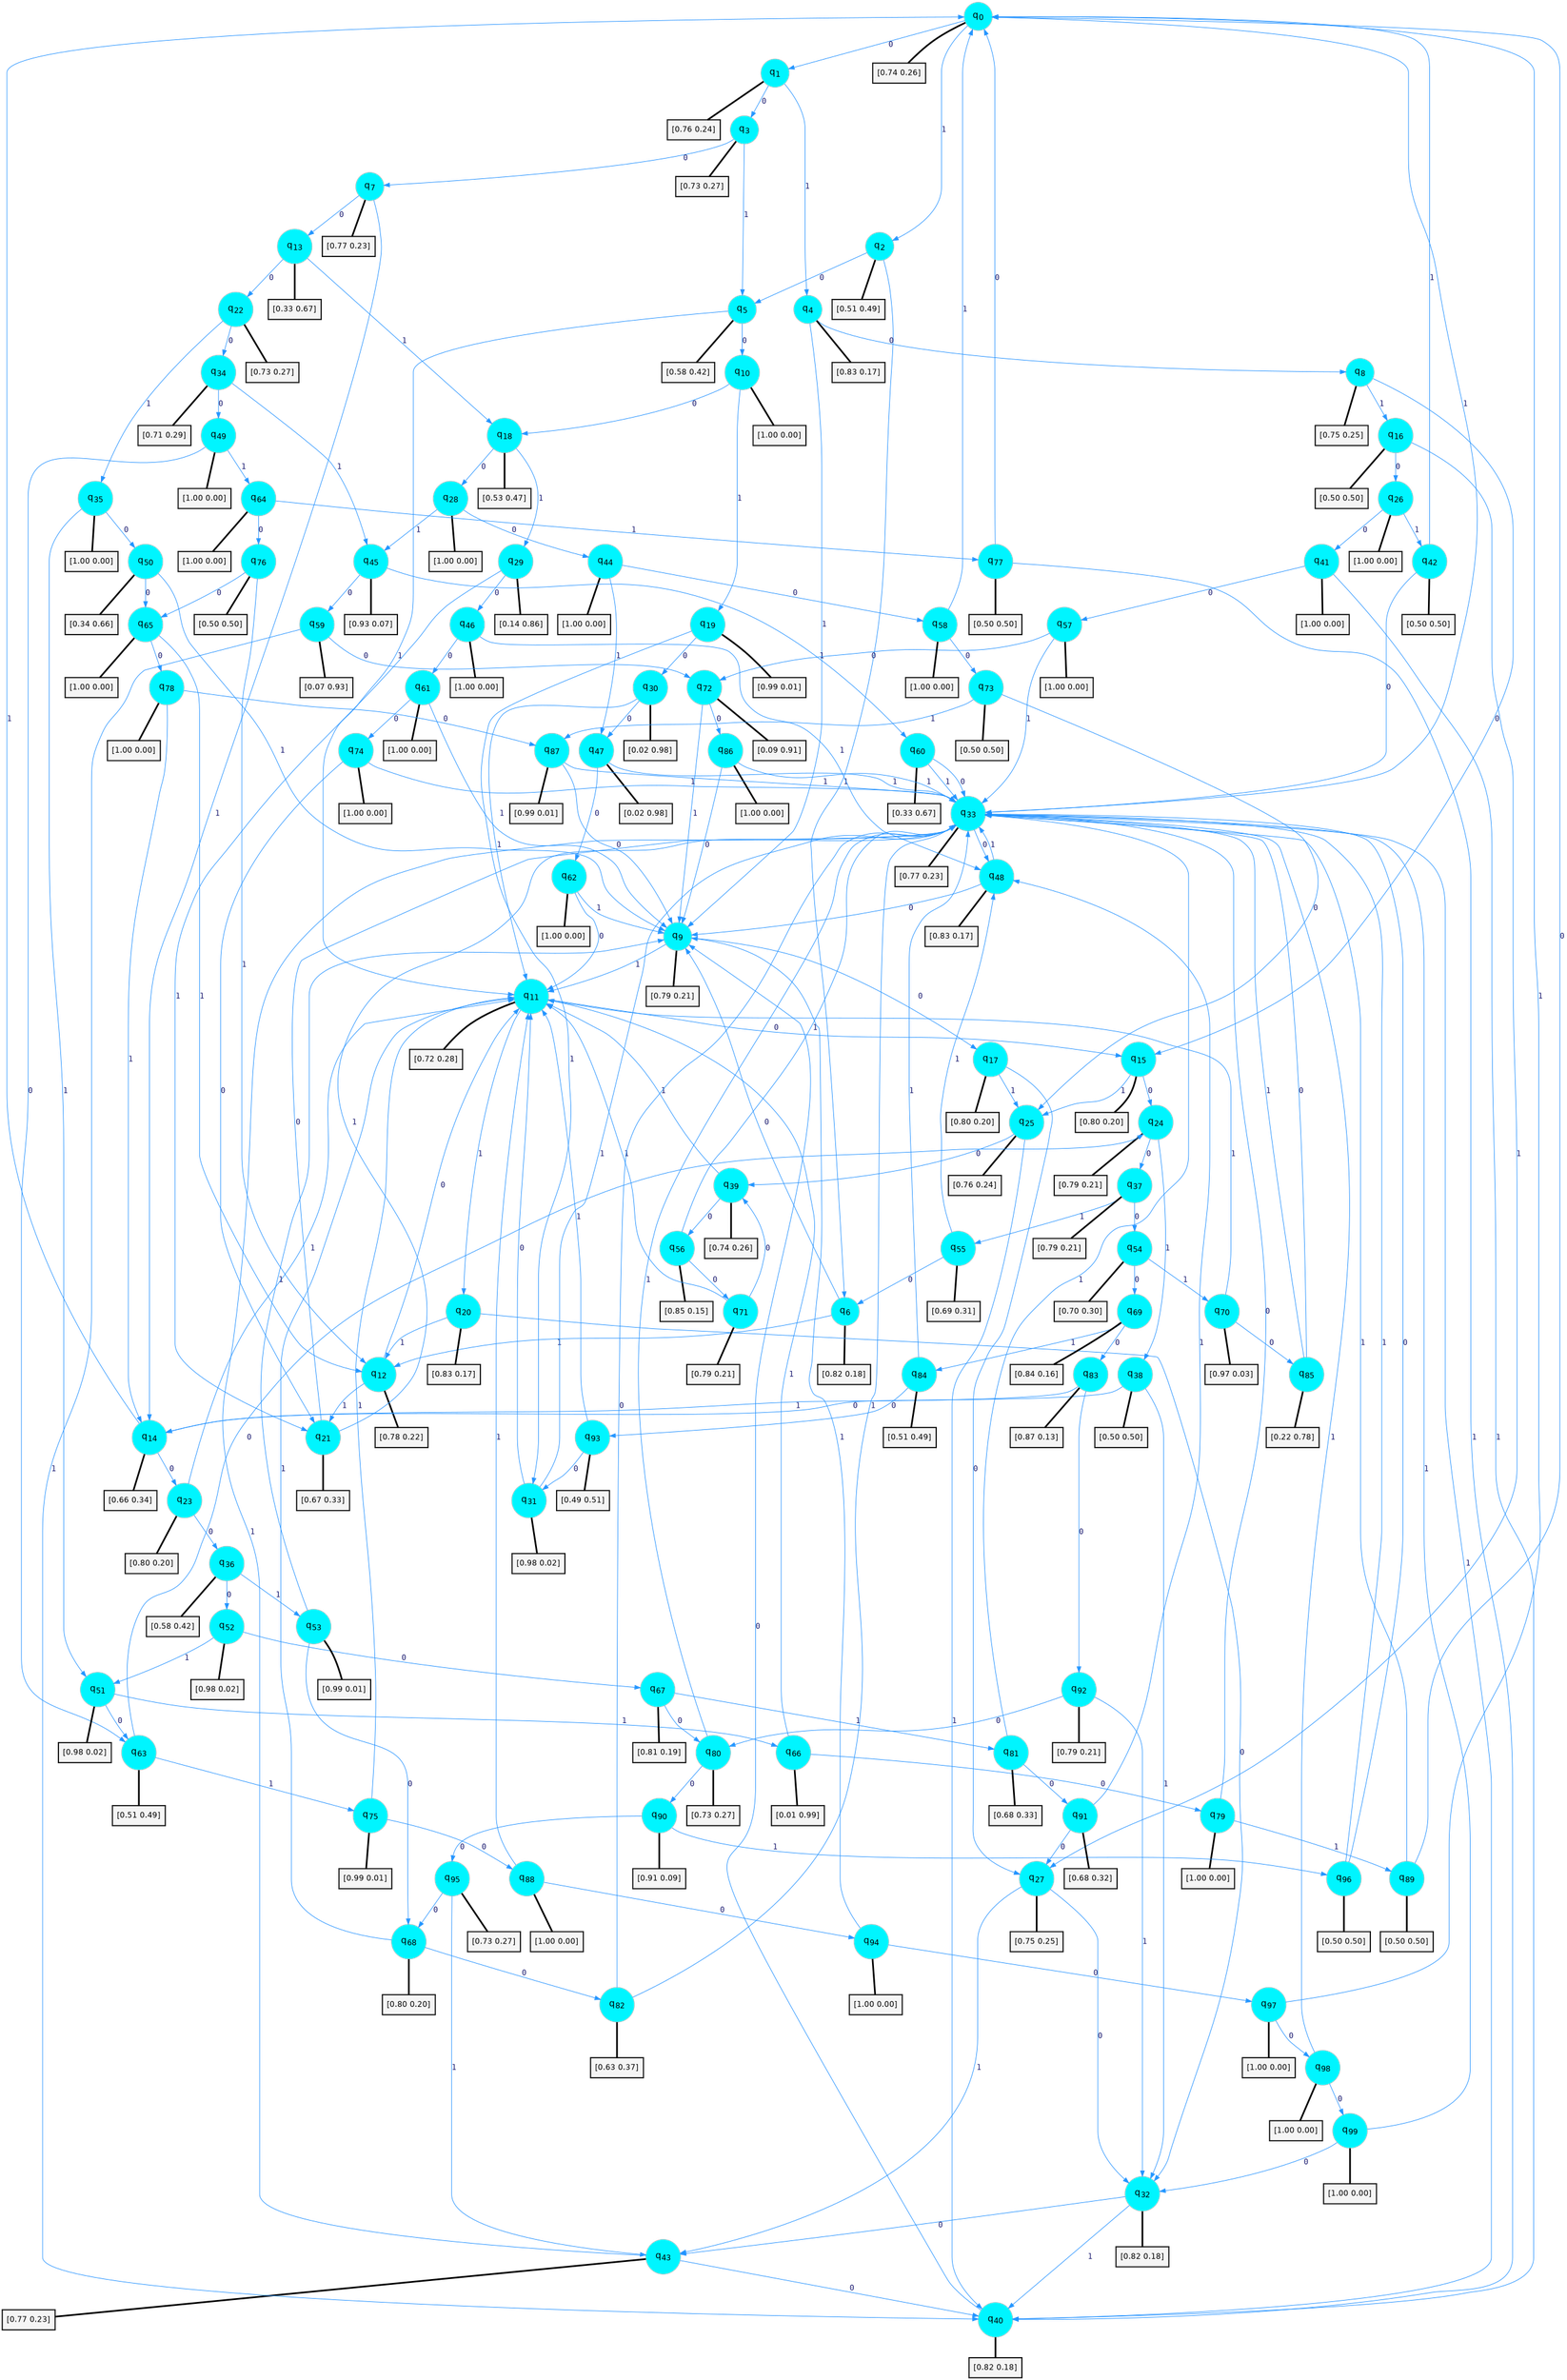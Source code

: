 digraph G {
graph [
bgcolor=transparent, dpi=300, rankdir=TD, size="40,25"];
node [
color=gray, fillcolor=turquoise1, fontcolor=black, fontname=Helvetica, fontsize=16, fontweight=bold, shape=circle, style=filled];
edge [
arrowsize=1, color=dodgerblue1, fontcolor=midnightblue, fontname=courier, fontweight=bold, penwidth=1, style=solid, weight=20];
0[label=<q<SUB>0</SUB>>];
1[label=<q<SUB>1</SUB>>];
2[label=<q<SUB>2</SUB>>];
3[label=<q<SUB>3</SUB>>];
4[label=<q<SUB>4</SUB>>];
5[label=<q<SUB>5</SUB>>];
6[label=<q<SUB>6</SUB>>];
7[label=<q<SUB>7</SUB>>];
8[label=<q<SUB>8</SUB>>];
9[label=<q<SUB>9</SUB>>];
10[label=<q<SUB>10</SUB>>];
11[label=<q<SUB>11</SUB>>];
12[label=<q<SUB>12</SUB>>];
13[label=<q<SUB>13</SUB>>];
14[label=<q<SUB>14</SUB>>];
15[label=<q<SUB>15</SUB>>];
16[label=<q<SUB>16</SUB>>];
17[label=<q<SUB>17</SUB>>];
18[label=<q<SUB>18</SUB>>];
19[label=<q<SUB>19</SUB>>];
20[label=<q<SUB>20</SUB>>];
21[label=<q<SUB>21</SUB>>];
22[label=<q<SUB>22</SUB>>];
23[label=<q<SUB>23</SUB>>];
24[label=<q<SUB>24</SUB>>];
25[label=<q<SUB>25</SUB>>];
26[label=<q<SUB>26</SUB>>];
27[label=<q<SUB>27</SUB>>];
28[label=<q<SUB>28</SUB>>];
29[label=<q<SUB>29</SUB>>];
30[label=<q<SUB>30</SUB>>];
31[label=<q<SUB>31</SUB>>];
32[label=<q<SUB>32</SUB>>];
33[label=<q<SUB>33</SUB>>];
34[label=<q<SUB>34</SUB>>];
35[label=<q<SUB>35</SUB>>];
36[label=<q<SUB>36</SUB>>];
37[label=<q<SUB>37</SUB>>];
38[label=<q<SUB>38</SUB>>];
39[label=<q<SUB>39</SUB>>];
40[label=<q<SUB>40</SUB>>];
41[label=<q<SUB>41</SUB>>];
42[label=<q<SUB>42</SUB>>];
43[label=<q<SUB>43</SUB>>];
44[label=<q<SUB>44</SUB>>];
45[label=<q<SUB>45</SUB>>];
46[label=<q<SUB>46</SUB>>];
47[label=<q<SUB>47</SUB>>];
48[label=<q<SUB>48</SUB>>];
49[label=<q<SUB>49</SUB>>];
50[label=<q<SUB>50</SUB>>];
51[label=<q<SUB>51</SUB>>];
52[label=<q<SUB>52</SUB>>];
53[label=<q<SUB>53</SUB>>];
54[label=<q<SUB>54</SUB>>];
55[label=<q<SUB>55</SUB>>];
56[label=<q<SUB>56</SUB>>];
57[label=<q<SUB>57</SUB>>];
58[label=<q<SUB>58</SUB>>];
59[label=<q<SUB>59</SUB>>];
60[label=<q<SUB>60</SUB>>];
61[label=<q<SUB>61</SUB>>];
62[label=<q<SUB>62</SUB>>];
63[label=<q<SUB>63</SUB>>];
64[label=<q<SUB>64</SUB>>];
65[label=<q<SUB>65</SUB>>];
66[label=<q<SUB>66</SUB>>];
67[label=<q<SUB>67</SUB>>];
68[label=<q<SUB>68</SUB>>];
69[label=<q<SUB>69</SUB>>];
70[label=<q<SUB>70</SUB>>];
71[label=<q<SUB>71</SUB>>];
72[label=<q<SUB>72</SUB>>];
73[label=<q<SUB>73</SUB>>];
74[label=<q<SUB>74</SUB>>];
75[label=<q<SUB>75</SUB>>];
76[label=<q<SUB>76</SUB>>];
77[label=<q<SUB>77</SUB>>];
78[label=<q<SUB>78</SUB>>];
79[label=<q<SUB>79</SUB>>];
80[label=<q<SUB>80</SUB>>];
81[label=<q<SUB>81</SUB>>];
82[label=<q<SUB>82</SUB>>];
83[label=<q<SUB>83</SUB>>];
84[label=<q<SUB>84</SUB>>];
85[label=<q<SUB>85</SUB>>];
86[label=<q<SUB>86</SUB>>];
87[label=<q<SUB>87</SUB>>];
88[label=<q<SUB>88</SUB>>];
89[label=<q<SUB>89</SUB>>];
90[label=<q<SUB>90</SUB>>];
91[label=<q<SUB>91</SUB>>];
92[label=<q<SUB>92</SUB>>];
93[label=<q<SUB>93</SUB>>];
94[label=<q<SUB>94</SUB>>];
95[label=<q<SUB>95</SUB>>];
96[label=<q<SUB>96</SUB>>];
97[label=<q<SUB>97</SUB>>];
98[label=<q<SUB>98</SUB>>];
99[label=<q<SUB>99</SUB>>];
100[label="[0.74 0.26]", shape=box,fontcolor=black, fontname=Helvetica, fontsize=14, penwidth=2, fillcolor=whitesmoke,color=black];
101[label="[0.76 0.24]", shape=box,fontcolor=black, fontname=Helvetica, fontsize=14, penwidth=2, fillcolor=whitesmoke,color=black];
102[label="[0.51 0.49]", shape=box,fontcolor=black, fontname=Helvetica, fontsize=14, penwidth=2, fillcolor=whitesmoke,color=black];
103[label="[0.73 0.27]", shape=box,fontcolor=black, fontname=Helvetica, fontsize=14, penwidth=2, fillcolor=whitesmoke,color=black];
104[label="[0.83 0.17]", shape=box,fontcolor=black, fontname=Helvetica, fontsize=14, penwidth=2, fillcolor=whitesmoke,color=black];
105[label="[0.58 0.42]", shape=box,fontcolor=black, fontname=Helvetica, fontsize=14, penwidth=2, fillcolor=whitesmoke,color=black];
106[label="[0.82 0.18]", shape=box,fontcolor=black, fontname=Helvetica, fontsize=14, penwidth=2, fillcolor=whitesmoke,color=black];
107[label="[0.77 0.23]", shape=box,fontcolor=black, fontname=Helvetica, fontsize=14, penwidth=2, fillcolor=whitesmoke,color=black];
108[label="[0.75 0.25]", shape=box,fontcolor=black, fontname=Helvetica, fontsize=14, penwidth=2, fillcolor=whitesmoke,color=black];
109[label="[0.79 0.21]", shape=box,fontcolor=black, fontname=Helvetica, fontsize=14, penwidth=2, fillcolor=whitesmoke,color=black];
110[label="[1.00 0.00]", shape=box,fontcolor=black, fontname=Helvetica, fontsize=14, penwidth=2, fillcolor=whitesmoke,color=black];
111[label="[0.72 0.28]", shape=box,fontcolor=black, fontname=Helvetica, fontsize=14, penwidth=2, fillcolor=whitesmoke,color=black];
112[label="[0.78 0.22]", shape=box,fontcolor=black, fontname=Helvetica, fontsize=14, penwidth=2, fillcolor=whitesmoke,color=black];
113[label="[0.33 0.67]", shape=box,fontcolor=black, fontname=Helvetica, fontsize=14, penwidth=2, fillcolor=whitesmoke,color=black];
114[label="[0.66 0.34]", shape=box,fontcolor=black, fontname=Helvetica, fontsize=14, penwidth=2, fillcolor=whitesmoke,color=black];
115[label="[0.80 0.20]", shape=box,fontcolor=black, fontname=Helvetica, fontsize=14, penwidth=2, fillcolor=whitesmoke,color=black];
116[label="[0.50 0.50]", shape=box,fontcolor=black, fontname=Helvetica, fontsize=14, penwidth=2, fillcolor=whitesmoke,color=black];
117[label="[0.80 0.20]", shape=box,fontcolor=black, fontname=Helvetica, fontsize=14, penwidth=2, fillcolor=whitesmoke,color=black];
118[label="[0.53 0.47]", shape=box,fontcolor=black, fontname=Helvetica, fontsize=14, penwidth=2, fillcolor=whitesmoke,color=black];
119[label="[0.99 0.01]", shape=box,fontcolor=black, fontname=Helvetica, fontsize=14, penwidth=2, fillcolor=whitesmoke,color=black];
120[label="[0.83 0.17]", shape=box,fontcolor=black, fontname=Helvetica, fontsize=14, penwidth=2, fillcolor=whitesmoke,color=black];
121[label="[0.67 0.33]", shape=box,fontcolor=black, fontname=Helvetica, fontsize=14, penwidth=2, fillcolor=whitesmoke,color=black];
122[label="[0.73 0.27]", shape=box,fontcolor=black, fontname=Helvetica, fontsize=14, penwidth=2, fillcolor=whitesmoke,color=black];
123[label="[0.80 0.20]", shape=box,fontcolor=black, fontname=Helvetica, fontsize=14, penwidth=2, fillcolor=whitesmoke,color=black];
124[label="[0.79 0.21]", shape=box,fontcolor=black, fontname=Helvetica, fontsize=14, penwidth=2, fillcolor=whitesmoke,color=black];
125[label="[0.76 0.24]", shape=box,fontcolor=black, fontname=Helvetica, fontsize=14, penwidth=2, fillcolor=whitesmoke,color=black];
126[label="[1.00 0.00]", shape=box,fontcolor=black, fontname=Helvetica, fontsize=14, penwidth=2, fillcolor=whitesmoke,color=black];
127[label="[0.75 0.25]", shape=box,fontcolor=black, fontname=Helvetica, fontsize=14, penwidth=2, fillcolor=whitesmoke,color=black];
128[label="[1.00 0.00]", shape=box,fontcolor=black, fontname=Helvetica, fontsize=14, penwidth=2, fillcolor=whitesmoke,color=black];
129[label="[0.14 0.86]", shape=box,fontcolor=black, fontname=Helvetica, fontsize=14, penwidth=2, fillcolor=whitesmoke,color=black];
130[label="[0.02 0.98]", shape=box,fontcolor=black, fontname=Helvetica, fontsize=14, penwidth=2, fillcolor=whitesmoke,color=black];
131[label="[0.98 0.02]", shape=box,fontcolor=black, fontname=Helvetica, fontsize=14, penwidth=2, fillcolor=whitesmoke,color=black];
132[label="[0.82 0.18]", shape=box,fontcolor=black, fontname=Helvetica, fontsize=14, penwidth=2, fillcolor=whitesmoke,color=black];
133[label="[0.77 0.23]", shape=box,fontcolor=black, fontname=Helvetica, fontsize=14, penwidth=2, fillcolor=whitesmoke,color=black];
134[label="[0.71 0.29]", shape=box,fontcolor=black, fontname=Helvetica, fontsize=14, penwidth=2, fillcolor=whitesmoke,color=black];
135[label="[1.00 0.00]", shape=box,fontcolor=black, fontname=Helvetica, fontsize=14, penwidth=2, fillcolor=whitesmoke,color=black];
136[label="[0.58 0.42]", shape=box,fontcolor=black, fontname=Helvetica, fontsize=14, penwidth=2, fillcolor=whitesmoke,color=black];
137[label="[0.79 0.21]", shape=box,fontcolor=black, fontname=Helvetica, fontsize=14, penwidth=2, fillcolor=whitesmoke,color=black];
138[label="[0.50 0.50]", shape=box,fontcolor=black, fontname=Helvetica, fontsize=14, penwidth=2, fillcolor=whitesmoke,color=black];
139[label="[0.74 0.26]", shape=box,fontcolor=black, fontname=Helvetica, fontsize=14, penwidth=2, fillcolor=whitesmoke,color=black];
140[label="[0.82 0.18]", shape=box,fontcolor=black, fontname=Helvetica, fontsize=14, penwidth=2, fillcolor=whitesmoke,color=black];
141[label="[1.00 0.00]", shape=box,fontcolor=black, fontname=Helvetica, fontsize=14, penwidth=2, fillcolor=whitesmoke,color=black];
142[label="[0.50 0.50]", shape=box,fontcolor=black, fontname=Helvetica, fontsize=14, penwidth=2, fillcolor=whitesmoke,color=black];
143[label="[0.77 0.23]", shape=box,fontcolor=black, fontname=Helvetica, fontsize=14, penwidth=2, fillcolor=whitesmoke,color=black];
144[label="[1.00 0.00]", shape=box,fontcolor=black, fontname=Helvetica, fontsize=14, penwidth=2, fillcolor=whitesmoke,color=black];
145[label="[0.93 0.07]", shape=box,fontcolor=black, fontname=Helvetica, fontsize=14, penwidth=2, fillcolor=whitesmoke,color=black];
146[label="[1.00 0.00]", shape=box,fontcolor=black, fontname=Helvetica, fontsize=14, penwidth=2, fillcolor=whitesmoke,color=black];
147[label="[0.02 0.98]", shape=box,fontcolor=black, fontname=Helvetica, fontsize=14, penwidth=2, fillcolor=whitesmoke,color=black];
148[label="[0.83 0.17]", shape=box,fontcolor=black, fontname=Helvetica, fontsize=14, penwidth=2, fillcolor=whitesmoke,color=black];
149[label="[1.00 0.00]", shape=box,fontcolor=black, fontname=Helvetica, fontsize=14, penwidth=2, fillcolor=whitesmoke,color=black];
150[label="[0.34 0.66]", shape=box,fontcolor=black, fontname=Helvetica, fontsize=14, penwidth=2, fillcolor=whitesmoke,color=black];
151[label="[0.98 0.02]", shape=box,fontcolor=black, fontname=Helvetica, fontsize=14, penwidth=2, fillcolor=whitesmoke,color=black];
152[label="[0.98 0.02]", shape=box,fontcolor=black, fontname=Helvetica, fontsize=14, penwidth=2, fillcolor=whitesmoke,color=black];
153[label="[0.99 0.01]", shape=box,fontcolor=black, fontname=Helvetica, fontsize=14, penwidth=2, fillcolor=whitesmoke,color=black];
154[label="[0.70 0.30]", shape=box,fontcolor=black, fontname=Helvetica, fontsize=14, penwidth=2, fillcolor=whitesmoke,color=black];
155[label="[0.69 0.31]", shape=box,fontcolor=black, fontname=Helvetica, fontsize=14, penwidth=2, fillcolor=whitesmoke,color=black];
156[label="[0.85 0.15]", shape=box,fontcolor=black, fontname=Helvetica, fontsize=14, penwidth=2, fillcolor=whitesmoke,color=black];
157[label="[1.00 0.00]", shape=box,fontcolor=black, fontname=Helvetica, fontsize=14, penwidth=2, fillcolor=whitesmoke,color=black];
158[label="[1.00 0.00]", shape=box,fontcolor=black, fontname=Helvetica, fontsize=14, penwidth=2, fillcolor=whitesmoke,color=black];
159[label="[0.07 0.93]", shape=box,fontcolor=black, fontname=Helvetica, fontsize=14, penwidth=2, fillcolor=whitesmoke,color=black];
160[label="[0.33 0.67]", shape=box,fontcolor=black, fontname=Helvetica, fontsize=14, penwidth=2, fillcolor=whitesmoke,color=black];
161[label="[1.00 0.00]", shape=box,fontcolor=black, fontname=Helvetica, fontsize=14, penwidth=2, fillcolor=whitesmoke,color=black];
162[label="[1.00 0.00]", shape=box,fontcolor=black, fontname=Helvetica, fontsize=14, penwidth=2, fillcolor=whitesmoke,color=black];
163[label="[0.51 0.49]", shape=box,fontcolor=black, fontname=Helvetica, fontsize=14, penwidth=2, fillcolor=whitesmoke,color=black];
164[label="[1.00 0.00]", shape=box,fontcolor=black, fontname=Helvetica, fontsize=14, penwidth=2, fillcolor=whitesmoke,color=black];
165[label="[1.00 0.00]", shape=box,fontcolor=black, fontname=Helvetica, fontsize=14, penwidth=2, fillcolor=whitesmoke,color=black];
166[label="[0.01 0.99]", shape=box,fontcolor=black, fontname=Helvetica, fontsize=14, penwidth=2, fillcolor=whitesmoke,color=black];
167[label="[0.81 0.19]", shape=box,fontcolor=black, fontname=Helvetica, fontsize=14, penwidth=2, fillcolor=whitesmoke,color=black];
168[label="[0.80 0.20]", shape=box,fontcolor=black, fontname=Helvetica, fontsize=14, penwidth=2, fillcolor=whitesmoke,color=black];
169[label="[0.84 0.16]", shape=box,fontcolor=black, fontname=Helvetica, fontsize=14, penwidth=2, fillcolor=whitesmoke,color=black];
170[label="[0.97 0.03]", shape=box,fontcolor=black, fontname=Helvetica, fontsize=14, penwidth=2, fillcolor=whitesmoke,color=black];
171[label="[0.79 0.21]", shape=box,fontcolor=black, fontname=Helvetica, fontsize=14, penwidth=2, fillcolor=whitesmoke,color=black];
172[label="[0.09 0.91]", shape=box,fontcolor=black, fontname=Helvetica, fontsize=14, penwidth=2, fillcolor=whitesmoke,color=black];
173[label="[0.50 0.50]", shape=box,fontcolor=black, fontname=Helvetica, fontsize=14, penwidth=2, fillcolor=whitesmoke,color=black];
174[label="[1.00 0.00]", shape=box,fontcolor=black, fontname=Helvetica, fontsize=14, penwidth=2, fillcolor=whitesmoke,color=black];
175[label="[0.99 0.01]", shape=box,fontcolor=black, fontname=Helvetica, fontsize=14, penwidth=2, fillcolor=whitesmoke,color=black];
176[label="[0.50 0.50]", shape=box,fontcolor=black, fontname=Helvetica, fontsize=14, penwidth=2, fillcolor=whitesmoke,color=black];
177[label="[0.50 0.50]", shape=box,fontcolor=black, fontname=Helvetica, fontsize=14, penwidth=2, fillcolor=whitesmoke,color=black];
178[label="[1.00 0.00]", shape=box,fontcolor=black, fontname=Helvetica, fontsize=14, penwidth=2, fillcolor=whitesmoke,color=black];
179[label="[1.00 0.00]", shape=box,fontcolor=black, fontname=Helvetica, fontsize=14, penwidth=2, fillcolor=whitesmoke,color=black];
180[label="[0.73 0.27]", shape=box,fontcolor=black, fontname=Helvetica, fontsize=14, penwidth=2, fillcolor=whitesmoke,color=black];
181[label="[0.68 0.33]", shape=box,fontcolor=black, fontname=Helvetica, fontsize=14, penwidth=2, fillcolor=whitesmoke,color=black];
182[label="[0.63 0.37]", shape=box,fontcolor=black, fontname=Helvetica, fontsize=14, penwidth=2, fillcolor=whitesmoke,color=black];
183[label="[0.87 0.13]", shape=box,fontcolor=black, fontname=Helvetica, fontsize=14, penwidth=2, fillcolor=whitesmoke,color=black];
184[label="[0.51 0.49]", shape=box,fontcolor=black, fontname=Helvetica, fontsize=14, penwidth=2, fillcolor=whitesmoke,color=black];
185[label="[0.22 0.78]", shape=box,fontcolor=black, fontname=Helvetica, fontsize=14, penwidth=2, fillcolor=whitesmoke,color=black];
186[label="[1.00 0.00]", shape=box,fontcolor=black, fontname=Helvetica, fontsize=14, penwidth=2, fillcolor=whitesmoke,color=black];
187[label="[0.99 0.01]", shape=box,fontcolor=black, fontname=Helvetica, fontsize=14, penwidth=2, fillcolor=whitesmoke,color=black];
188[label="[1.00 0.00]", shape=box,fontcolor=black, fontname=Helvetica, fontsize=14, penwidth=2, fillcolor=whitesmoke,color=black];
189[label="[0.50 0.50]", shape=box,fontcolor=black, fontname=Helvetica, fontsize=14, penwidth=2, fillcolor=whitesmoke,color=black];
190[label="[0.91 0.09]", shape=box,fontcolor=black, fontname=Helvetica, fontsize=14, penwidth=2, fillcolor=whitesmoke,color=black];
191[label="[0.68 0.32]", shape=box,fontcolor=black, fontname=Helvetica, fontsize=14, penwidth=2, fillcolor=whitesmoke,color=black];
192[label="[0.79 0.21]", shape=box,fontcolor=black, fontname=Helvetica, fontsize=14, penwidth=2, fillcolor=whitesmoke,color=black];
193[label="[0.49 0.51]", shape=box,fontcolor=black, fontname=Helvetica, fontsize=14, penwidth=2, fillcolor=whitesmoke,color=black];
194[label="[1.00 0.00]", shape=box,fontcolor=black, fontname=Helvetica, fontsize=14, penwidth=2, fillcolor=whitesmoke,color=black];
195[label="[0.73 0.27]", shape=box,fontcolor=black, fontname=Helvetica, fontsize=14, penwidth=2, fillcolor=whitesmoke,color=black];
196[label="[0.50 0.50]", shape=box,fontcolor=black, fontname=Helvetica, fontsize=14, penwidth=2, fillcolor=whitesmoke,color=black];
197[label="[1.00 0.00]", shape=box,fontcolor=black, fontname=Helvetica, fontsize=14, penwidth=2, fillcolor=whitesmoke,color=black];
198[label="[1.00 0.00]", shape=box,fontcolor=black, fontname=Helvetica, fontsize=14, penwidth=2, fillcolor=whitesmoke,color=black];
199[label="[1.00 0.00]", shape=box,fontcolor=black, fontname=Helvetica, fontsize=14, penwidth=2, fillcolor=whitesmoke,color=black];
0->1 [label=0];
0->2 [label=1];
0->100 [arrowhead=none, penwidth=3,color=black];
1->3 [label=0];
1->4 [label=1];
1->101 [arrowhead=none, penwidth=3,color=black];
2->5 [label=0];
2->6 [label=1];
2->102 [arrowhead=none, penwidth=3,color=black];
3->7 [label=0];
3->5 [label=1];
3->103 [arrowhead=none, penwidth=3,color=black];
4->8 [label=0];
4->9 [label=1];
4->104 [arrowhead=none, penwidth=3,color=black];
5->10 [label=0];
5->11 [label=1];
5->105 [arrowhead=none, penwidth=3,color=black];
6->9 [label=0];
6->12 [label=1];
6->106 [arrowhead=none, penwidth=3,color=black];
7->13 [label=0];
7->14 [label=1];
7->107 [arrowhead=none, penwidth=3,color=black];
8->15 [label=0];
8->16 [label=1];
8->108 [arrowhead=none, penwidth=3,color=black];
9->17 [label=0];
9->11 [label=1];
9->109 [arrowhead=none, penwidth=3,color=black];
10->18 [label=0];
10->19 [label=1];
10->110 [arrowhead=none, penwidth=3,color=black];
11->15 [label=0];
11->20 [label=1];
11->111 [arrowhead=none, penwidth=3,color=black];
12->11 [label=0];
12->21 [label=1];
12->112 [arrowhead=none, penwidth=3,color=black];
13->22 [label=0];
13->18 [label=1];
13->113 [arrowhead=none, penwidth=3,color=black];
14->23 [label=0];
14->0 [label=1];
14->114 [arrowhead=none, penwidth=3,color=black];
15->24 [label=0];
15->25 [label=1];
15->115 [arrowhead=none, penwidth=3,color=black];
16->26 [label=0];
16->27 [label=1];
16->116 [arrowhead=none, penwidth=3,color=black];
17->27 [label=0];
17->25 [label=1];
17->117 [arrowhead=none, penwidth=3,color=black];
18->28 [label=0];
18->29 [label=1];
18->118 [arrowhead=none, penwidth=3,color=black];
19->30 [label=0];
19->31 [label=1];
19->119 [arrowhead=none, penwidth=3,color=black];
20->32 [label=0];
20->12 [label=1];
20->120 [arrowhead=none, penwidth=3,color=black];
21->33 [label=0];
21->33 [label=1];
21->121 [arrowhead=none, penwidth=3,color=black];
22->34 [label=0];
22->35 [label=1];
22->122 [arrowhead=none, penwidth=3,color=black];
23->36 [label=0];
23->11 [label=1];
23->123 [arrowhead=none, penwidth=3,color=black];
24->37 [label=0];
24->38 [label=1];
24->124 [arrowhead=none, penwidth=3,color=black];
25->39 [label=0];
25->40 [label=1];
25->125 [arrowhead=none, penwidth=3,color=black];
26->41 [label=0];
26->42 [label=1];
26->126 [arrowhead=none, penwidth=3,color=black];
27->32 [label=0];
27->43 [label=1];
27->127 [arrowhead=none, penwidth=3,color=black];
28->44 [label=0];
28->45 [label=1];
28->128 [arrowhead=none, penwidth=3,color=black];
29->46 [label=0];
29->21 [label=1];
29->129 [arrowhead=none, penwidth=3,color=black];
30->47 [label=0];
30->11 [label=1];
30->130 [arrowhead=none, penwidth=3,color=black];
31->11 [label=0];
31->33 [label=1];
31->131 [arrowhead=none, penwidth=3,color=black];
32->43 [label=0];
32->40 [label=1];
32->132 [arrowhead=none, penwidth=3,color=black];
33->48 [label=0];
33->0 [label=1];
33->133 [arrowhead=none, penwidth=3,color=black];
34->49 [label=0];
34->45 [label=1];
34->134 [arrowhead=none, penwidth=3,color=black];
35->50 [label=0];
35->51 [label=1];
35->135 [arrowhead=none, penwidth=3,color=black];
36->52 [label=0];
36->53 [label=1];
36->136 [arrowhead=none, penwidth=3,color=black];
37->54 [label=0];
37->55 [label=1];
37->137 [arrowhead=none, penwidth=3,color=black];
38->14 [label=0];
38->32 [label=1];
38->138 [arrowhead=none, penwidth=3,color=black];
39->56 [label=0];
39->11 [label=1];
39->139 [arrowhead=none, penwidth=3,color=black];
40->9 [label=0];
40->33 [label=1];
40->140 [arrowhead=none, penwidth=3,color=black];
41->57 [label=0];
41->40 [label=1];
41->141 [arrowhead=none, penwidth=3,color=black];
42->33 [label=0];
42->0 [label=1];
42->142 [arrowhead=none, penwidth=3,color=black];
43->40 [label=0];
43->33 [label=1];
43->143 [arrowhead=none, penwidth=3,color=black];
44->58 [label=0];
44->47 [label=1];
44->144 [arrowhead=none, penwidth=3,color=black];
45->59 [label=0];
45->60 [label=1];
45->145 [arrowhead=none, penwidth=3,color=black];
46->61 [label=0];
46->48 [label=1];
46->146 [arrowhead=none, penwidth=3,color=black];
47->62 [label=0];
47->33 [label=1];
47->147 [arrowhead=none, penwidth=3,color=black];
48->9 [label=0];
48->33 [label=1];
48->148 [arrowhead=none, penwidth=3,color=black];
49->63 [label=0];
49->64 [label=1];
49->149 [arrowhead=none, penwidth=3,color=black];
50->65 [label=0];
50->9 [label=1];
50->150 [arrowhead=none, penwidth=3,color=black];
51->63 [label=0];
51->66 [label=1];
51->151 [arrowhead=none, penwidth=3,color=black];
52->67 [label=0];
52->51 [label=1];
52->152 [arrowhead=none, penwidth=3,color=black];
53->68 [label=0];
53->9 [label=1];
53->153 [arrowhead=none, penwidth=3,color=black];
54->69 [label=0];
54->70 [label=1];
54->154 [arrowhead=none, penwidth=3,color=black];
55->6 [label=0];
55->48 [label=1];
55->155 [arrowhead=none, penwidth=3,color=black];
56->71 [label=0];
56->33 [label=1];
56->156 [arrowhead=none, penwidth=3,color=black];
57->72 [label=0];
57->33 [label=1];
57->157 [arrowhead=none, penwidth=3,color=black];
58->73 [label=0];
58->0 [label=1];
58->158 [arrowhead=none, penwidth=3,color=black];
59->72 [label=0];
59->40 [label=1];
59->159 [arrowhead=none, penwidth=3,color=black];
60->33 [label=0];
60->33 [label=1];
60->160 [arrowhead=none, penwidth=3,color=black];
61->74 [label=0];
61->9 [label=1];
61->161 [arrowhead=none, penwidth=3,color=black];
62->11 [label=0];
62->9 [label=1];
62->162 [arrowhead=none, penwidth=3,color=black];
63->24 [label=0];
63->75 [label=1];
63->163 [arrowhead=none, penwidth=3,color=black];
64->76 [label=0];
64->77 [label=1];
64->164 [arrowhead=none, penwidth=3,color=black];
65->78 [label=0];
65->12 [label=1];
65->165 [arrowhead=none, penwidth=3,color=black];
66->79 [label=0];
66->11 [label=1];
66->166 [arrowhead=none, penwidth=3,color=black];
67->80 [label=0];
67->81 [label=1];
67->167 [arrowhead=none, penwidth=3,color=black];
68->82 [label=0];
68->11 [label=1];
68->168 [arrowhead=none, penwidth=3,color=black];
69->83 [label=0];
69->84 [label=1];
69->169 [arrowhead=none, penwidth=3,color=black];
70->85 [label=0];
70->11 [label=1];
70->170 [arrowhead=none, penwidth=3,color=black];
71->39 [label=0];
71->11 [label=1];
71->171 [arrowhead=none, penwidth=3,color=black];
72->86 [label=0];
72->9 [label=1];
72->172 [arrowhead=none, penwidth=3,color=black];
73->25 [label=0];
73->87 [label=1];
73->173 [arrowhead=none, penwidth=3,color=black];
74->21 [label=0];
74->33 [label=1];
74->174 [arrowhead=none, penwidth=3,color=black];
75->88 [label=0];
75->11 [label=1];
75->175 [arrowhead=none, penwidth=3,color=black];
76->65 [label=0];
76->12 [label=1];
76->176 [arrowhead=none, penwidth=3,color=black];
77->0 [label=0];
77->40 [label=1];
77->177 [arrowhead=none, penwidth=3,color=black];
78->87 [label=0];
78->14 [label=1];
78->178 [arrowhead=none, penwidth=3,color=black];
79->33 [label=0];
79->89 [label=1];
79->179 [arrowhead=none, penwidth=3,color=black];
80->90 [label=0];
80->33 [label=1];
80->180 [arrowhead=none, penwidth=3,color=black];
81->91 [label=0];
81->33 [label=1];
81->181 [arrowhead=none, penwidth=3,color=black];
82->33 [label=0];
82->33 [label=1];
82->182 [arrowhead=none, penwidth=3,color=black];
83->92 [label=0];
83->14 [label=1];
83->183 [arrowhead=none, penwidth=3,color=black];
84->93 [label=0];
84->33 [label=1];
84->184 [arrowhead=none, penwidth=3,color=black];
85->33 [label=0];
85->33 [label=1];
85->185 [arrowhead=none, penwidth=3,color=black];
86->9 [label=0];
86->33 [label=1];
86->186 [arrowhead=none, penwidth=3,color=black];
87->9 [label=0];
87->33 [label=1];
87->187 [arrowhead=none, penwidth=3,color=black];
88->94 [label=0];
88->11 [label=1];
88->188 [arrowhead=none, penwidth=3,color=black];
89->0 [label=0];
89->33 [label=1];
89->189 [arrowhead=none, penwidth=3,color=black];
90->95 [label=0];
90->96 [label=1];
90->190 [arrowhead=none, penwidth=3,color=black];
91->27 [label=0];
91->48 [label=1];
91->191 [arrowhead=none, penwidth=3,color=black];
92->80 [label=0];
92->32 [label=1];
92->192 [arrowhead=none, penwidth=3,color=black];
93->31 [label=0];
93->11 [label=1];
93->193 [arrowhead=none, penwidth=3,color=black];
94->97 [label=0];
94->9 [label=1];
94->194 [arrowhead=none, penwidth=3,color=black];
95->68 [label=0];
95->43 [label=1];
95->195 [arrowhead=none, penwidth=3,color=black];
96->33 [label=0];
96->33 [label=1];
96->196 [arrowhead=none, penwidth=3,color=black];
97->98 [label=0];
97->0 [label=1];
97->197 [arrowhead=none, penwidth=3,color=black];
98->99 [label=0];
98->33 [label=1];
98->198 [arrowhead=none, penwidth=3,color=black];
99->32 [label=0];
99->33 [label=1];
99->199 [arrowhead=none, penwidth=3,color=black];
}

